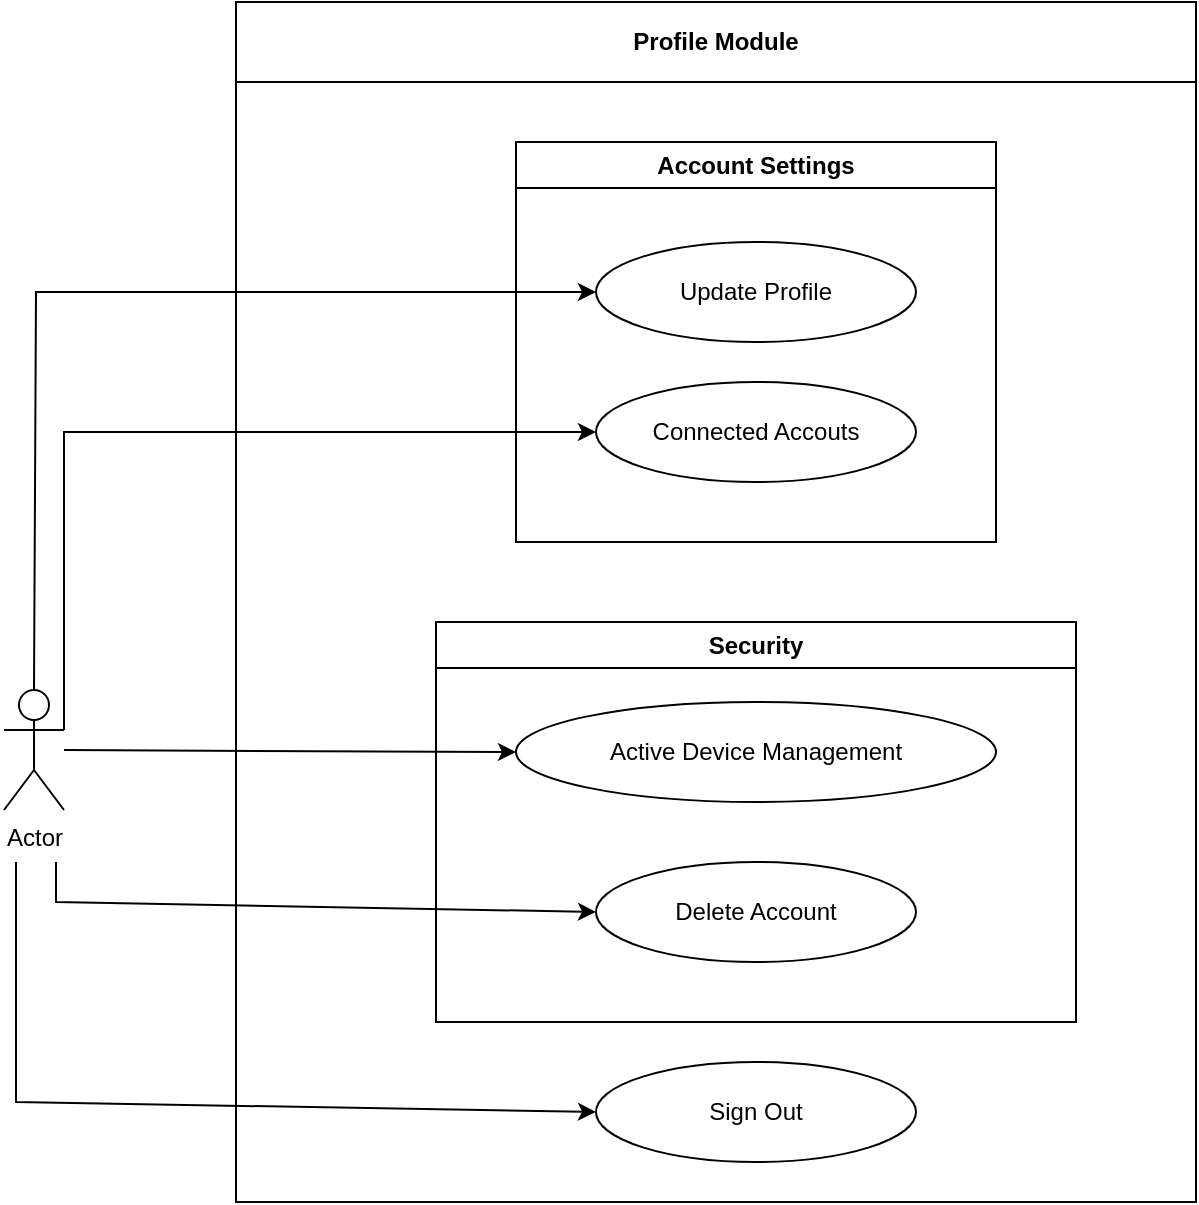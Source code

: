 <mxfile version="23.1.1" type="github">
  <diagram name="Page-1" id="RdtOWf7aQhHNt8c42WqN">
    <mxGraphModel dx="1434" dy="738" grid="1" gridSize="10" guides="1" tooltips="1" connect="1" arrows="1" fold="1" page="1" pageScale="1" pageWidth="827" pageHeight="1169" math="0" shadow="0">
      <root>
        <mxCell id="0" />
        <mxCell id="1" parent="0" />
        <mxCell id="bbMWVLLOVk5g5JQ8IUP6-1" value="Profile Module" style="swimlane;whiteSpace=wrap;html=1;startSize=40;" vertex="1" parent="1">
          <mxGeometry x="180" y="210" width="480" height="600" as="geometry" />
        </mxCell>
        <mxCell id="bbMWVLLOVk5g5JQ8IUP6-3" value="Account Settings" style="swimlane;whiteSpace=wrap;html=1;" vertex="1" parent="bbMWVLLOVk5g5JQ8IUP6-1">
          <mxGeometry x="140" y="70" width="240" height="200" as="geometry" />
        </mxCell>
        <mxCell id="bbMWVLLOVk5g5JQ8IUP6-5" value="Update Profile" style="ellipse;whiteSpace=wrap;html=1;" vertex="1" parent="bbMWVLLOVk5g5JQ8IUP6-3">
          <mxGeometry x="40" y="50" width="160" height="50" as="geometry" />
        </mxCell>
        <mxCell id="bbMWVLLOVk5g5JQ8IUP6-10" value="Connected Accouts" style="ellipse;whiteSpace=wrap;html=1;" vertex="1" parent="bbMWVLLOVk5g5JQ8IUP6-3">
          <mxGeometry x="40" y="120" width="160" height="50" as="geometry" />
        </mxCell>
        <mxCell id="bbMWVLLOVk5g5JQ8IUP6-4" value="Security" style="swimlane;whiteSpace=wrap;html=1;" vertex="1" parent="bbMWVLLOVk5g5JQ8IUP6-1">
          <mxGeometry x="100" y="310" width="320" height="200" as="geometry" />
        </mxCell>
        <mxCell id="bbMWVLLOVk5g5JQ8IUP6-11" value="Active Device Management" style="ellipse;whiteSpace=wrap;html=1;" vertex="1" parent="bbMWVLLOVk5g5JQ8IUP6-4">
          <mxGeometry x="40" y="40" width="240" height="50" as="geometry" />
        </mxCell>
        <mxCell id="bbMWVLLOVk5g5JQ8IUP6-12" value="Delete Account" style="ellipse;whiteSpace=wrap;html=1;" vertex="1" parent="bbMWVLLOVk5g5JQ8IUP6-4">
          <mxGeometry x="80" y="120" width="160" height="50" as="geometry" />
        </mxCell>
        <mxCell id="bbMWVLLOVk5g5JQ8IUP6-13" value="Sign Out" style="ellipse;whiteSpace=wrap;html=1;" vertex="1" parent="bbMWVLLOVk5g5JQ8IUP6-1">
          <mxGeometry x="180" y="530" width="160" height="50" as="geometry" />
        </mxCell>
        <mxCell id="bbMWVLLOVk5g5JQ8IUP6-14" value="Actor" style="shape=umlActor;verticalLabelPosition=bottom;verticalAlign=top;html=1;outlineConnect=0;" vertex="1" parent="1">
          <mxGeometry x="64" y="554" width="30" height="60" as="geometry" />
        </mxCell>
        <mxCell id="bbMWVLLOVk5g5JQ8IUP6-17" value="" style="endArrow=classic;html=1;rounded=0;entryX=0;entryY=0.5;entryDx=0;entryDy=0;exitX=0.5;exitY=0;exitDx=0;exitDy=0;exitPerimeter=0;" edge="1" parent="1" source="bbMWVLLOVk5g5JQ8IUP6-14" target="bbMWVLLOVk5g5JQ8IUP6-5">
          <mxGeometry width="50" height="50" relative="1" as="geometry">
            <mxPoint x="80" y="355" as="sourcePoint" />
            <mxPoint x="320" y="490" as="targetPoint" />
            <Array as="points">
              <mxPoint x="80" y="355" />
            </Array>
          </mxGeometry>
        </mxCell>
        <mxCell id="bbMWVLLOVk5g5JQ8IUP6-18" value="" style="endArrow=classic;html=1;rounded=0;exitX=1;exitY=0.333;exitDx=0;exitDy=0;exitPerimeter=0;entryX=0;entryY=0.5;entryDx=0;entryDy=0;" edge="1" parent="1" source="bbMWVLLOVk5g5JQ8IUP6-14" target="bbMWVLLOVk5g5JQ8IUP6-10">
          <mxGeometry width="50" height="50" relative="1" as="geometry">
            <mxPoint x="320" y="500" as="sourcePoint" />
            <mxPoint x="370" y="450" as="targetPoint" />
            <Array as="points">
              <mxPoint x="94" y="425" />
            </Array>
          </mxGeometry>
        </mxCell>
        <mxCell id="bbMWVLLOVk5g5JQ8IUP6-19" value="" style="endArrow=classic;html=1;rounded=0;entryX=0;entryY=0.5;entryDx=0;entryDy=0;" edge="1" parent="1" source="bbMWVLLOVk5g5JQ8IUP6-14" target="bbMWVLLOVk5g5JQ8IUP6-11">
          <mxGeometry width="50" height="50" relative="1" as="geometry">
            <mxPoint x="100" y="585" as="sourcePoint" />
            <mxPoint x="260" y="460" as="targetPoint" />
            <Array as="points" />
          </mxGeometry>
        </mxCell>
        <mxCell id="bbMWVLLOVk5g5JQ8IUP6-21" value="" style="endArrow=classic;html=1;rounded=0;entryX=0;entryY=0.5;entryDx=0;entryDy=0;" edge="1" parent="1" target="bbMWVLLOVk5g5JQ8IUP6-12">
          <mxGeometry width="50" height="50" relative="1" as="geometry">
            <mxPoint x="90" y="640" as="sourcePoint" />
            <mxPoint x="260" y="540" as="targetPoint" />
            <Array as="points">
              <mxPoint x="90" y="660" />
            </Array>
          </mxGeometry>
        </mxCell>
        <mxCell id="bbMWVLLOVk5g5JQ8IUP6-22" value="" style="endArrow=classic;html=1;rounded=0;entryX=0;entryY=0.5;entryDx=0;entryDy=0;" edge="1" parent="1" target="bbMWVLLOVk5g5JQ8IUP6-13">
          <mxGeometry width="50" height="50" relative="1" as="geometry">
            <mxPoint x="70" y="640" as="sourcePoint" />
            <mxPoint x="230" y="580" as="targetPoint" />
            <Array as="points">
              <mxPoint x="70" y="760" />
            </Array>
          </mxGeometry>
        </mxCell>
      </root>
    </mxGraphModel>
  </diagram>
</mxfile>
